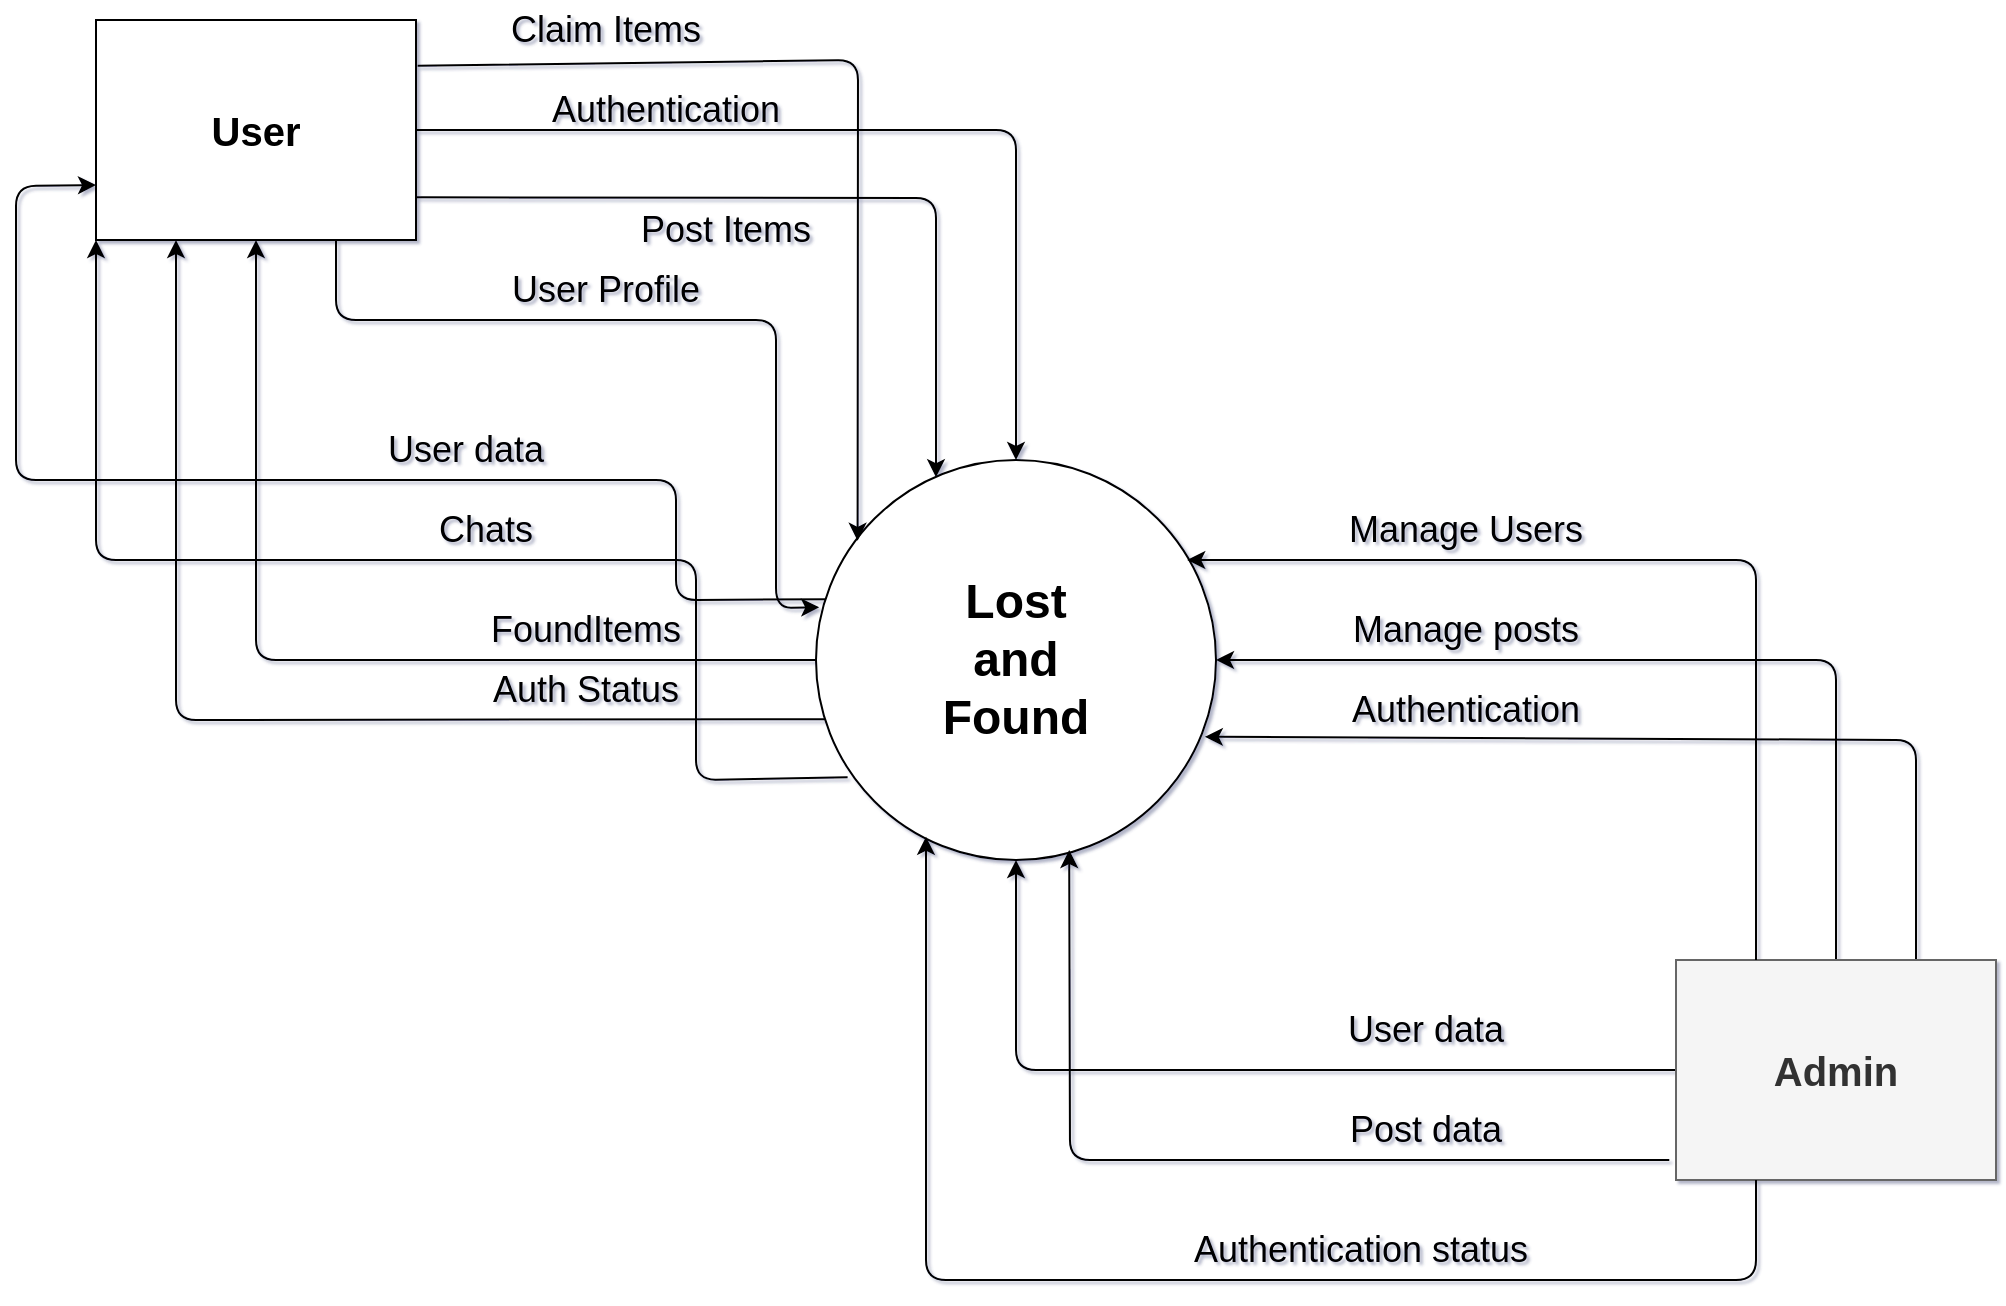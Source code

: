 <mxfile>
    <diagram id="fkEonlk7rO2oVbBVpEJp" name="Page-1">
        <mxGraphModel dx="2610" dy="1325" grid="1" gridSize="10" guides="1" tooltips="1" connect="1" arrows="1" fold="1" page="0" pageScale="1" pageWidth="850" pageHeight="1100" background="none" math="0" shadow="1">
            <root>
                <mxCell id="0"/>
                <mxCell id="1" parent="0"/>
                <mxCell id="20" value="&lt;span style=&quot;font-size: 18px;&quot;&gt;FoundItems&lt;/span&gt;" style="text;strokeColor=none;align=center;fillColor=none;html=1;verticalAlign=middle;whiteSpace=wrap;rounded=0;" vertex="1" parent="1">
                    <mxGeometry x="-400" y="620" width="130" height="30" as="geometry"/>
                </mxCell>
                <mxCell id="21" value="&lt;span style=&quot;font-size: 18px;&quot;&gt;Post Items&lt;/span&gt;" style="text;strokeColor=none;align=center;fillColor=none;html=1;verticalAlign=middle;whiteSpace=wrap;rounded=0;" vertex="1" parent="1">
                    <mxGeometry x="-330" y="420" width="130" height="30" as="geometry"/>
                </mxCell>
                <mxCell id="22" value="&lt;span style=&quot;font-size: 18px;&quot;&gt;Claim Items&lt;/span&gt;" style="text;strokeColor=none;align=center;fillColor=none;html=1;verticalAlign=middle;whiteSpace=wrap;rounded=0;" vertex="1" parent="1">
                    <mxGeometry x="-390" y="320" width="130" height="30" as="geometry"/>
                </mxCell>
                <mxCell id="23" value="&lt;span style=&quot;font-size: 18px;&quot;&gt;User Profile&lt;/span&gt;" style="text;strokeColor=none;align=center;fillColor=none;html=1;verticalAlign=middle;whiteSpace=wrap;rounded=0;" vertex="1" parent="1">
                    <mxGeometry x="-390" y="450" width="130" height="30" as="geometry"/>
                </mxCell>
                <mxCell id="33" style="edgeStyle=none;html=1;entryX=0.5;entryY=1;entryDx=0;entryDy=0;" edge="1" parent="1" source="24" target="25">
                    <mxGeometry relative="1" as="geometry">
                        <Array as="points">
                            <mxPoint x="-500" y="650"/>
                        </Array>
                    </mxGeometry>
                </mxCell>
                <mxCell id="35" style="edgeStyle=none;html=1;entryX=0.25;entryY=1;entryDx=0;entryDy=0;exitX=0.029;exitY=0.648;exitDx=0;exitDy=0;exitPerimeter=0;" edge="1" parent="1" source="24" target="25">
                    <mxGeometry relative="1" as="geometry">
                        <Array as="points">
                            <mxPoint x="-540" y="680"/>
                        </Array>
                    </mxGeometry>
                </mxCell>
                <mxCell id="37" style="edgeStyle=none;html=1;entryX=0;entryY=1;entryDx=0;entryDy=0;exitX=0.079;exitY=0.793;exitDx=0;exitDy=0;exitPerimeter=0;" edge="1" parent="1" source="24" target="25">
                    <mxGeometry relative="1" as="geometry">
                        <Array as="points">
                            <mxPoint x="-280" y="710"/>
                            <mxPoint x="-280" y="600"/>
                            <mxPoint x="-580" y="600"/>
                        </Array>
                    </mxGeometry>
                </mxCell>
                <mxCell id="39" style="edgeStyle=none;html=1;entryX=0;entryY=0.75;entryDx=0;entryDy=0;exitX=0.046;exitY=0.348;exitDx=0;exitDy=0;exitPerimeter=0;" edge="1" parent="1" source="24" target="25">
                    <mxGeometry relative="1" as="geometry">
                        <Array as="points">
                            <mxPoint x="-290" y="620"/>
                            <mxPoint x="-290" y="560"/>
                            <mxPoint x="-620" y="560"/>
                            <mxPoint x="-620" y="413"/>
                        </Array>
                    </mxGeometry>
                </mxCell>
                <mxCell id="24" value="&lt;div&gt;&lt;b style=&quot;font-size: 24px;&quot;&gt;Lost&lt;/b&gt;&lt;/div&gt;&lt;div&gt;&lt;b style=&quot;font-size: 24px;&quot;&gt;and&lt;br&gt;Found&lt;/b&gt;&lt;/div&gt;" style="ellipse;whiteSpace=wrap;html=1;aspect=fixed;fontFamily=Helvetica;fontSize=14;" vertex="1" parent="1">
                    <mxGeometry x="-220" y="550" width="200" height="200" as="geometry"/>
                </mxCell>
                <mxCell id="26" style="edgeStyle=none;html=1;entryX=0.5;entryY=0;entryDx=0;entryDy=0;exitX=1;exitY=0.5;exitDx=0;exitDy=0;" edge="1" parent="1" source="25" target="24">
                    <mxGeometry relative="1" as="geometry">
                        <mxPoint x="-390" y="400" as="sourcePoint"/>
                        <Array as="points">
                            <mxPoint x="-120" y="385"/>
                        </Array>
                    </mxGeometry>
                </mxCell>
                <mxCell id="28" style="edgeStyle=none;html=1;entryX=0.104;entryY=0.202;entryDx=0;entryDy=0;entryPerimeter=0;exitX=1.005;exitY=0.208;exitDx=0;exitDy=0;exitPerimeter=0;" edge="1" parent="1" source="25" target="24">
                    <mxGeometry relative="1" as="geometry">
                        <mxPoint x="-410" y="360" as="sourcePoint"/>
                        <Array as="points">
                            <mxPoint x="-199" y="350"/>
                        </Array>
                    </mxGeometry>
                </mxCell>
                <mxCell id="25" value="&lt;font style=&quot;font-size: 20px;&quot;&gt;User&lt;/font&gt;" style="rounded=0;whiteSpace=wrap;html=1;fontFamily=Helvetica;fontSize=14;fontStyle=1" vertex="1" parent="1">
                    <mxGeometry x="-580" y="330" width="160" height="110" as="geometry"/>
                </mxCell>
                <mxCell id="27" style="edgeStyle=none;html=1;exitX=1;exitY=0.806;exitDx=0;exitDy=0;entryX=0.3;entryY=0.043;entryDx=0;entryDy=0;entryPerimeter=0;exitPerimeter=0;" edge="1" parent="1" source="25" target="24">
                    <mxGeometry relative="1" as="geometry">
                        <Array as="points">
                            <mxPoint x="-160" y="419"/>
                        </Array>
                    </mxGeometry>
                </mxCell>
                <mxCell id="29" style="edgeStyle=none;html=1;exitX=0.75;exitY=1;exitDx=0;exitDy=0;entryX=0.008;entryY=0.368;entryDx=0;entryDy=0;entryPerimeter=0;" edge="1" parent="1" source="25" target="24">
                    <mxGeometry relative="1" as="geometry">
                        <Array as="points">
                            <mxPoint x="-460" y="480"/>
                            <mxPoint x="-240" y="480"/>
                            <mxPoint x="-240" y="624"/>
                        </Array>
                    </mxGeometry>
                </mxCell>
                <mxCell id="36" value="&lt;span style=&quot;font-size: 18px;&quot;&gt;Auth Status&lt;/span&gt;" style="text;strokeColor=none;align=center;fillColor=none;html=1;verticalAlign=middle;whiteSpace=wrap;rounded=0;" vertex="1" parent="1">
                    <mxGeometry x="-400" y="650" width="130" height="30" as="geometry"/>
                </mxCell>
                <mxCell id="38" value="&lt;span style=&quot;font-size: 18px;&quot;&gt;Chats&lt;/span&gt;" style="text;strokeColor=none;align=center;fillColor=none;html=1;verticalAlign=middle;whiteSpace=wrap;rounded=0;" vertex="1" parent="1">
                    <mxGeometry x="-450" y="570" width="130" height="30" as="geometry"/>
                </mxCell>
                <mxCell id="42" value="&lt;span style=&quot;font-size: 18px;&quot;&gt;User data&lt;/span&gt;" style="text;strokeColor=none;align=center;fillColor=none;html=1;verticalAlign=middle;whiteSpace=wrap;rounded=0;" vertex="1" parent="1">
                    <mxGeometry x="-460" y="530" width="130" height="30" as="geometry"/>
                </mxCell>
                <mxCell id="45" style="edgeStyle=none;html=1;entryX=1;entryY=0.5;entryDx=0;entryDy=0;" edge="1" parent="1" source="44" target="24">
                    <mxGeometry relative="1" as="geometry">
                        <Array as="points">
                            <mxPoint x="290" y="650"/>
                        </Array>
                    </mxGeometry>
                </mxCell>
                <mxCell id="50" style="edgeStyle=none;html=1;exitX=0.75;exitY=0;exitDx=0;exitDy=0;entryX=0.972;entryY=0.692;entryDx=0;entryDy=0;entryPerimeter=0;" edge="1" parent="1" source="44" target="24">
                    <mxGeometry relative="1" as="geometry">
                        <mxPoint x="100" y="690" as="targetPoint"/>
                        <Array as="points">
                            <mxPoint x="330" y="690"/>
                        </Array>
                    </mxGeometry>
                </mxCell>
                <mxCell id="52" style="edgeStyle=none;html=1;entryX=0.5;entryY=1;entryDx=0;entryDy=0;" edge="1" parent="1" source="44" target="24">
                    <mxGeometry relative="1" as="geometry">
                        <Array as="points">
                            <mxPoint x="-120" y="855"/>
                        </Array>
                    </mxGeometry>
                </mxCell>
                <mxCell id="44" value="&lt;font style=&quot;font-size: 20px;&quot;&gt;Admin&lt;/font&gt;" style="rounded=0;whiteSpace=wrap;html=1;fillColor=#f5f5f5;strokeColor=#666666;fontColor=#333333;fontFamily=Helvetica;fontSize=14;fontStyle=1" vertex="1" parent="1">
                    <mxGeometry x="210" y="800" width="160" height="110" as="geometry"/>
                </mxCell>
                <mxCell id="46" style="edgeStyle=none;html=1;exitX=0.25;exitY=0;exitDx=0;exitDy=0;entryX=0.928;entryY=0.25;entryDx=0;entryDy=0;entryPerimeter=0;" edge="1" parent="1" source="44" target="24">
                    <mxGeometry relative="1" as="geometry">
                        <Array as="points">
                            <mxPoint x="250" y="600"/>
                        </Array>
                    </mxGeometry>
                </mxCell>
                <mxCell id="47" value="&lt;span style=&quot;font-size: 18px;&quot;&gt;Authentication&lt;/span&gt;" style="text;strokeColor=none;align=center;fillColor=none;html=1;verticalAlign=middle;whiteSpace=wrap;rounded=0;" vertex="1" parent="1">
                    <mxGeometry x="-360" y="360" width="130" height="30" as="geometry"/>
                </mxCell>
                <mxCell id="48" value="&lt;span style=&quot;font-size: 18px;&quot;&gt;Manage Users&lt;/span&gt;" style="text;strokeColor=none;align=center;fillColor=none;html=1;verticalAlign=middle;whiteSpace=wrap;rounded=0;" vertex="1" parent="1">
                    <mxGeometry x="40" y="570" width="130" height="30" as="geometry"/>
                </mxCell>
                <mxCell id="49" value="&lt;span style=&quot;font-size: 18px;&quot;&gt;Manage posts&lt;/span&gt;" style="text;strokeColor=none;align=center;fillColor=none;html=1;verticalAlign=middle;whiteSpace=wrap;rounded=0;" vertex="1" parent="1">
                    <mxGeometry x="40" y="620" width="130" height="30" as="geometry"/>
                </mxCell>
                <mxCell id="51" value="&lt;span style=&quot;font-size: 18px;&quot;&gt;Authentication&lt;/span&gt;" style="text;strokeColor=none;align=center;fillColor=none;html=1;verticalAlign=middle;whiteSpace=wrap;rounded=0;" vertex="1" parent="1">
                    <mxGeometry x="40" y="660" width="130" height="30" as="geometry"/>
                </mxCell>
                <mxCell id="53" value="&lt;span style=&quot;font-size: 18px;&quot;&gt;User data&lt;/span&gt;" style="text;strokeColor=none;align=center;fillColor=none;html=1;verticalAlign=middle;whiteSpace=wrap;rounded=0;" vertex="1" parent="1">
                    <mxGeometry x="20" y="820" width="130" height="30" as="geometry"/>
                </mxCell>
                <mxCell id="54" style="edgeStyle=none;html=1;entryX=0.633;entryY=0.975;entryDx=0;entryDy=0;entryPerimeter=0;exitX=-0.021;exitY=0.909;exitDx=0;exitDy=0;exitPerimeter=0;" edge="1" parent="1" source="44" target="24">
                    <mxGeometry relative="1" as="geometry">
                        <Array as="points">
                            <mxPoint x="-93" y="900"/>
                        </Array>
                    </mxGeometry>
                </mxCell>
                <mxCell id="55" value="&lt;span style=&quot;font-size: 18px;&quot;&gt;Post data&lt;/span&gt;" style="text;strokeColor=none;align=center;fillColor=none;html=1;verticalAlign=middle;whiteSpace=wrap;rounded=0;" vertex="1" parent="1">
                    <mxGeometry x="20" y="870" width="130" height="30" as="geometry"/>
                </mxCell>
                <mxCell id="56" style="edgeStyle=none;html=1;exitX=0.25;exitY=1;exitDx=0;exitDy=0;entryX=0.275;entryY=0.942;entryDx=0;entryDy=0;entryPerimeter=0;" edge="1" parent="1" source="44" target="24">
                    <mxGeometry relative="1" as="geometry">
                        <Array as="points">
                            <mxPoint x="250" y="960"/>
                            <mxPoint x="-165" y="960"/>
                        </Array>
                    </mxGeometry>
                </mxCell>
                <mxCell id="57" value="&lt;span style=&quot;font-size: 18px;&quot;&gt;Authentication status&lt;/span&gt;" style="text;strokeColor=none;align=center;fillColor=none;html=1;verticalAlign=middle;whiteSpace=wrap;rounded=0;" vertex="1" parent="1">
                    <mxGeometry x="-45" y="930" width="195" height="30" as="geometry"/>
                </mxCell>
            </root>
        </mxGraphModel>
    </diagram>
</mxfile>